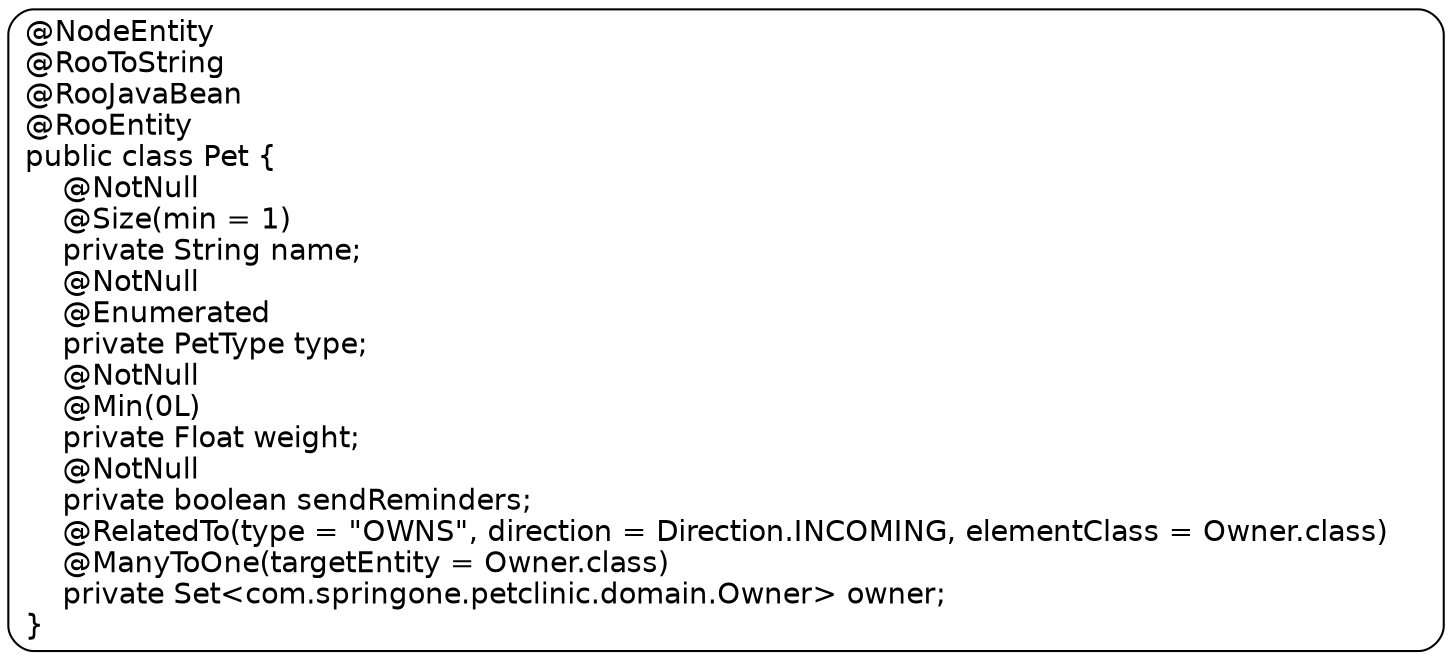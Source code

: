 digraph Pet {
  node [
    fontname = "Bitstream Vera Sans"
    shape = "Mrecord"
  ]
  edge [
    fontname = "Bitstream Vera Sans"
  ]

  Pet [
    
    label = "{@NodeEntity\
    \l@RooToString\
    \l@RooJavaBean\
    \l@RooEntity\
    \lpublic class Pet \{\
    \l\    @NotNull\
    \l\    @Size(min = 1)\
    \l\    private String name;\
    \l\    @NotNull\
    \l\    @Enumerated\
    \l\    private PetType type;\
    \l\    @NotNull\
    \l\    @Min(0L)\
    \l\    private Float weight;\
    \l\    @NotNull\
    \l\    private boolean sendReminders;\
    \l\    @RelatedTo(type = \"OWNS\", direction = Direction.INCOMING, elementClass = Owner.class)\
    \l\    @ManyToOne(targetEntity = Owner.class)\
    \l\    private Set\<com.springone.petclinic.domain.Owner\> owner;\
    \l\}\
    \l}"
  ]

}
